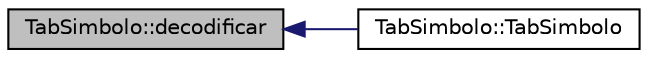 digraph "TabSimbolo::decodificar"
{
  edge [fontname="Helvetica",fontsize="10",labelfontname="Helvetica",labelfontsize="10"];
  node [fontname="Helvetica",fontsize="10",shape=record];
  rankdir="LR";
  Node14 [label="TabSimbolo::decodificar",height=0.2,width=0.4,color="black", fillcolor="grey75", style="filled", fontcolor="black"];
  Node14 -> Node15 [dir="back",color="midnightblue",fontsize="10",style="solid",fontname="Helvetica"];
  Node15 [label="TabSimbolo::TabSimbolo",height=0.2,width=0.4,color="black", fillcolor="white", style="filled",URL="$class_tab_simbolo.html#acb104764e5d99afd88729263044f8fcb"];
}
